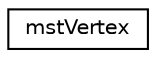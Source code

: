 digraph "Graphical Class Hierarchy"
{
 // LATEX_PDF_SIZE
  edge [fontname="Helvetica",fontsize="10",labelfontname="Helvetica",labelfontsize="10"];
  node [fontname="Helvetica",fontsize="10",shape=record];
  rankdir="LR";
  Node0 [label="mstVertex",height=0.2,width=0.4,color="black", fillcolor="white", style="filled",URL="$structmstVertex.html",tooltip="The mstVertex struct represents a vertex in the graph."];
}
